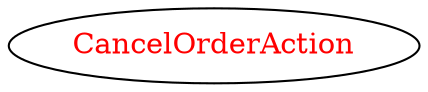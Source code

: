 digraph dependencyGraph {
 concentrate=true;
 ranksep="2.0";
 rankdir="LR"; 
 splines="ortho";
"CancelOrderAction" [fontcolor="red"];
}